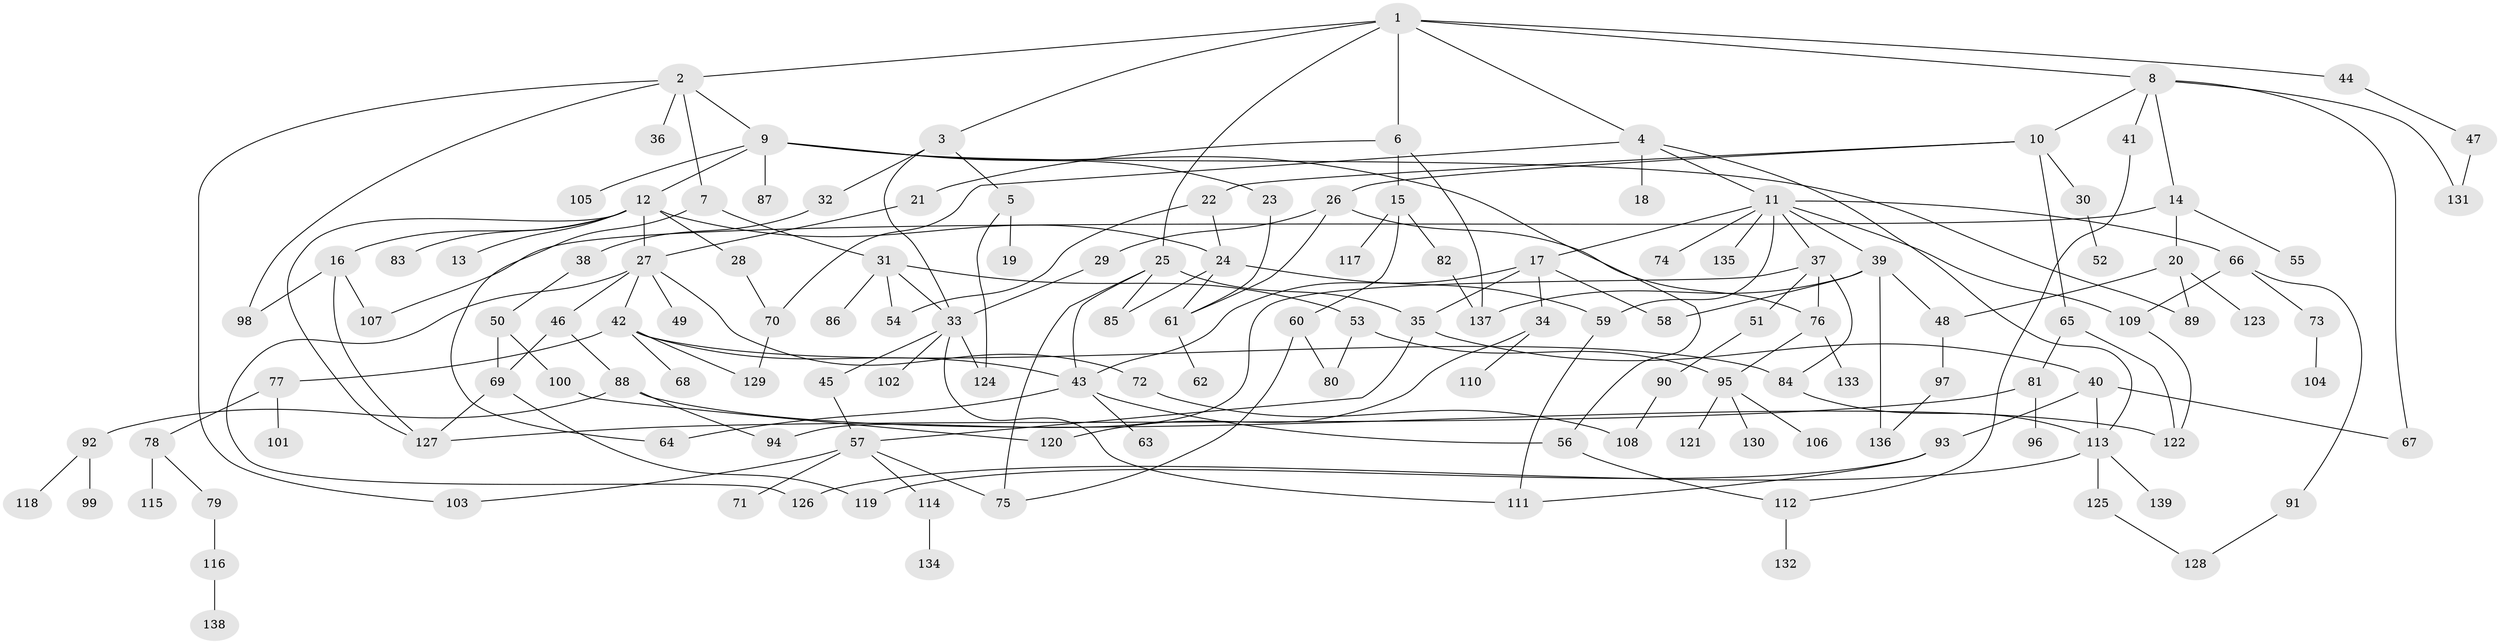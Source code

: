 // coarse degree distribution, {9: 0.010416666666666666, 7: 0.041666666666666664, 5: 0.07291666666666667, 12: 0.010416666666666666, 6: 0.0625, 8: 0.020833333333333332, 1: 0.2916666666666667, 3: 0.125, 4: 0.11458333333333333, 2: 0.25}
// Generated by graph-tools (version 1.1) at 2025/23/03/03/25 07:23:30]
// undirected, 139 vertices, 191 edges
graph export_dot {
graph [start="1"]
  node [color=gray90,style=filled];
  1;
  2;
  3;
  4;
  5;
  6;
  7;
  8;
  9;
  10;
  11;
  12;
  13;
  14;
  15;
  16;
  17;
  18;
  19;
  20;
  21;
  22;
  23;
  24;
  25;
  26;
  27;
  28;
  29;
  30;
  31;
  32;
  33;
  34;
  35;
  36;
  37;
  38;
  39;
  40;
  41;
  42;
  43;
  44;
  45;
  46;
  47;
  48;
  49;
  50;
  51;
  52;
  53;
  54;
  55;
  56;
  57;
  58;
  59;
  60;
  61;
  62;
  63;
  64;
  65;
  66;
  67;
  68;
  69;
  70;
  71;
  72;
  73;
  74;
  75;
  76;
  77;
  78;
  79;
  80;
  81;
  82;
  83;
  84;
  85;
  86;
  87;
  88;
  89;
  90;
  91;
  92;
  93;
  94;
  95;
  96;
  97;
  98;
  99;
  100;
  101;
  102;
  103;
  104;
  105;
  106;
  107;
  108;
  109;
  110;
  111;
  112;
  113;
  114;
  115;
  116;
  117;
  118;
  119;
  120;
  121;
  122;
  123;
  124;
  125;
  126;
  127;
  128;
  129;
  130;
  131;
  132;
  133;
  134;
  135;
  136;
  137;
  138;
  139;
  1 -- 2;
  1 -- 3;
  1 -- 4;
  1 -- 6;
  1 -- 8;
  1 -- 25;
  1 -- 44;
  2 -- 7;
  2 -- 9;
  2 -- 36;
  2 -- 98;
  2 -- 103;
  3 -- 5;
  3 -- 32;
  3 -- 33;
  4 -- 11;
  4 -- 18;
  4 -- 70;
  4 -- 113;
  5 -- 19;
  5 -- 124;
  6 -- 15;
  6 -- 21;
  6 -- 137;
  7 -- 31;
  7 -- 64;
  8 -- 10;
  8 -- 14;
  8 -- 41;
  8 -- 67;
  8 -- 131;
  9 -- 12;
  9 -- 23;
  9 -- 56;
  9 -- 87;
  9 -- 89;
  9 -- 105;
  10 -- 22;
  10 -- 26;
  10 -- 30;
  10 -- 65;
  11 -- 17;
  11 -- 37;
  11 -- 39;
  11 -- 66;
  11 -- 74;
  11 -- 109;
  11 -- 135;
  11 -- 59;
  12 -- 13;
  12 -- 16;
  12 -- 24;
  12 -- 28;
  12 -- 83;
  12 -- 27;
  12 -- 127;
  14 -- 20;
  14 -- 55;
  14 -- 107;
  15 -- 60;
  15 -- 82;
  15 -- 117;
  16 -- 107;
  16 -- 127;
  16 -- 98;
  17 -- 34;
  17 -- 35;
  17 -- 58;
  17 -- 43;
  20 -- 48;
  20 -- 123;
  20 -- 89;
  21 -- 27;
  22 -- 54;
  22 -- 24;
  23 -- 61;
  24 -- 59;
  24 -- 61;
  24 -- 85;
  25 -- 43;
  25 -- 85;
  25 -- 75;
  25 -- 35;
  26 -- 29;
  26 -- 76;
  26 -- 61;
  27 -- 42;
  27 -- 46;
  27 -- 49;
  27 -- 72;
  27 -- 126;
  28 -- 70;
  29 -- 33;
  30 -- 52;
  31 -- 53;
  31 -- 54;
  31 -- 86;
  31 -- 33;
  32 -- 38;
  33 -- 45;
  33 -- 102;
  33 -- 124;
  33 -- 111;
  34 -- 110;
  34 -- 120;
  35 -- 40;
  35 -- 57;
  37 -- 51;
  37 -- 84;
  37 -- 94;
  37 -- 76;
  38 -- 50;
  39 -- 136;
  39 -- 137;
  39 -- 48;
  39 -- 58;
  40 -- 93;
  40 -- 67;
  40 -- 113;
  41 -- 112;
  42 -- 68;
  42 -- 77;
  42 -- 129;
  42 -- 84;
  42 -- 43;
  43 -- 63;
  43 -- 64;
  43 -- 56;
  44 -- 47;
  45 -- 57;
  46 -- 88;
  46 -- 69;
  47 -- 131;
  48 -- 97;
  50 -- 69;
  50 -- 100;
  51 -- 90;
  53 -- 95;
  53 -- 80;
  56 -- 112;
  57 -- 71;
  57 -- 103;
  57 -- 114;
  57 -- 75;
  59 -- 111;
  60 -- 75;
  60 -- 80;
  61 -- 62;
  65 -- 81;
  65 -- 122;
  66 -- 73;
  66 -- 91;
  66 -- 109;
  69 -- 119;
  69 -- 127;
  70 -- 129;
  72 -- 108;
  73 -- 104;
  76 -- 95;
  76 -- 133;
  77 -- 78;
  77 -- 101;
  78 -- 79;
  78 -- 115;
  79 -- 116;
  81 -- 96;
  81 -- 127;
  82 -- 137;
  84 -- 113;
  88 -- 92;
  88 -- 122;
  88 -- 94;
  90 -- 108;
  91 -- 128;
  92 -- 99;
  92 -- 118;
  93 -- 111;
  93 -- 119;
  95 -- 106;
  95 -- 121;
  95 -- 130;
  97 -- 136;
  100 -- 120;
  109 -- 122;
  112 -- 132;
  113 -- 125;
  113 -- 139;
  113 -- 126;
  114 -- 134;
  116 -- 138;
  125 -- 128;
}
